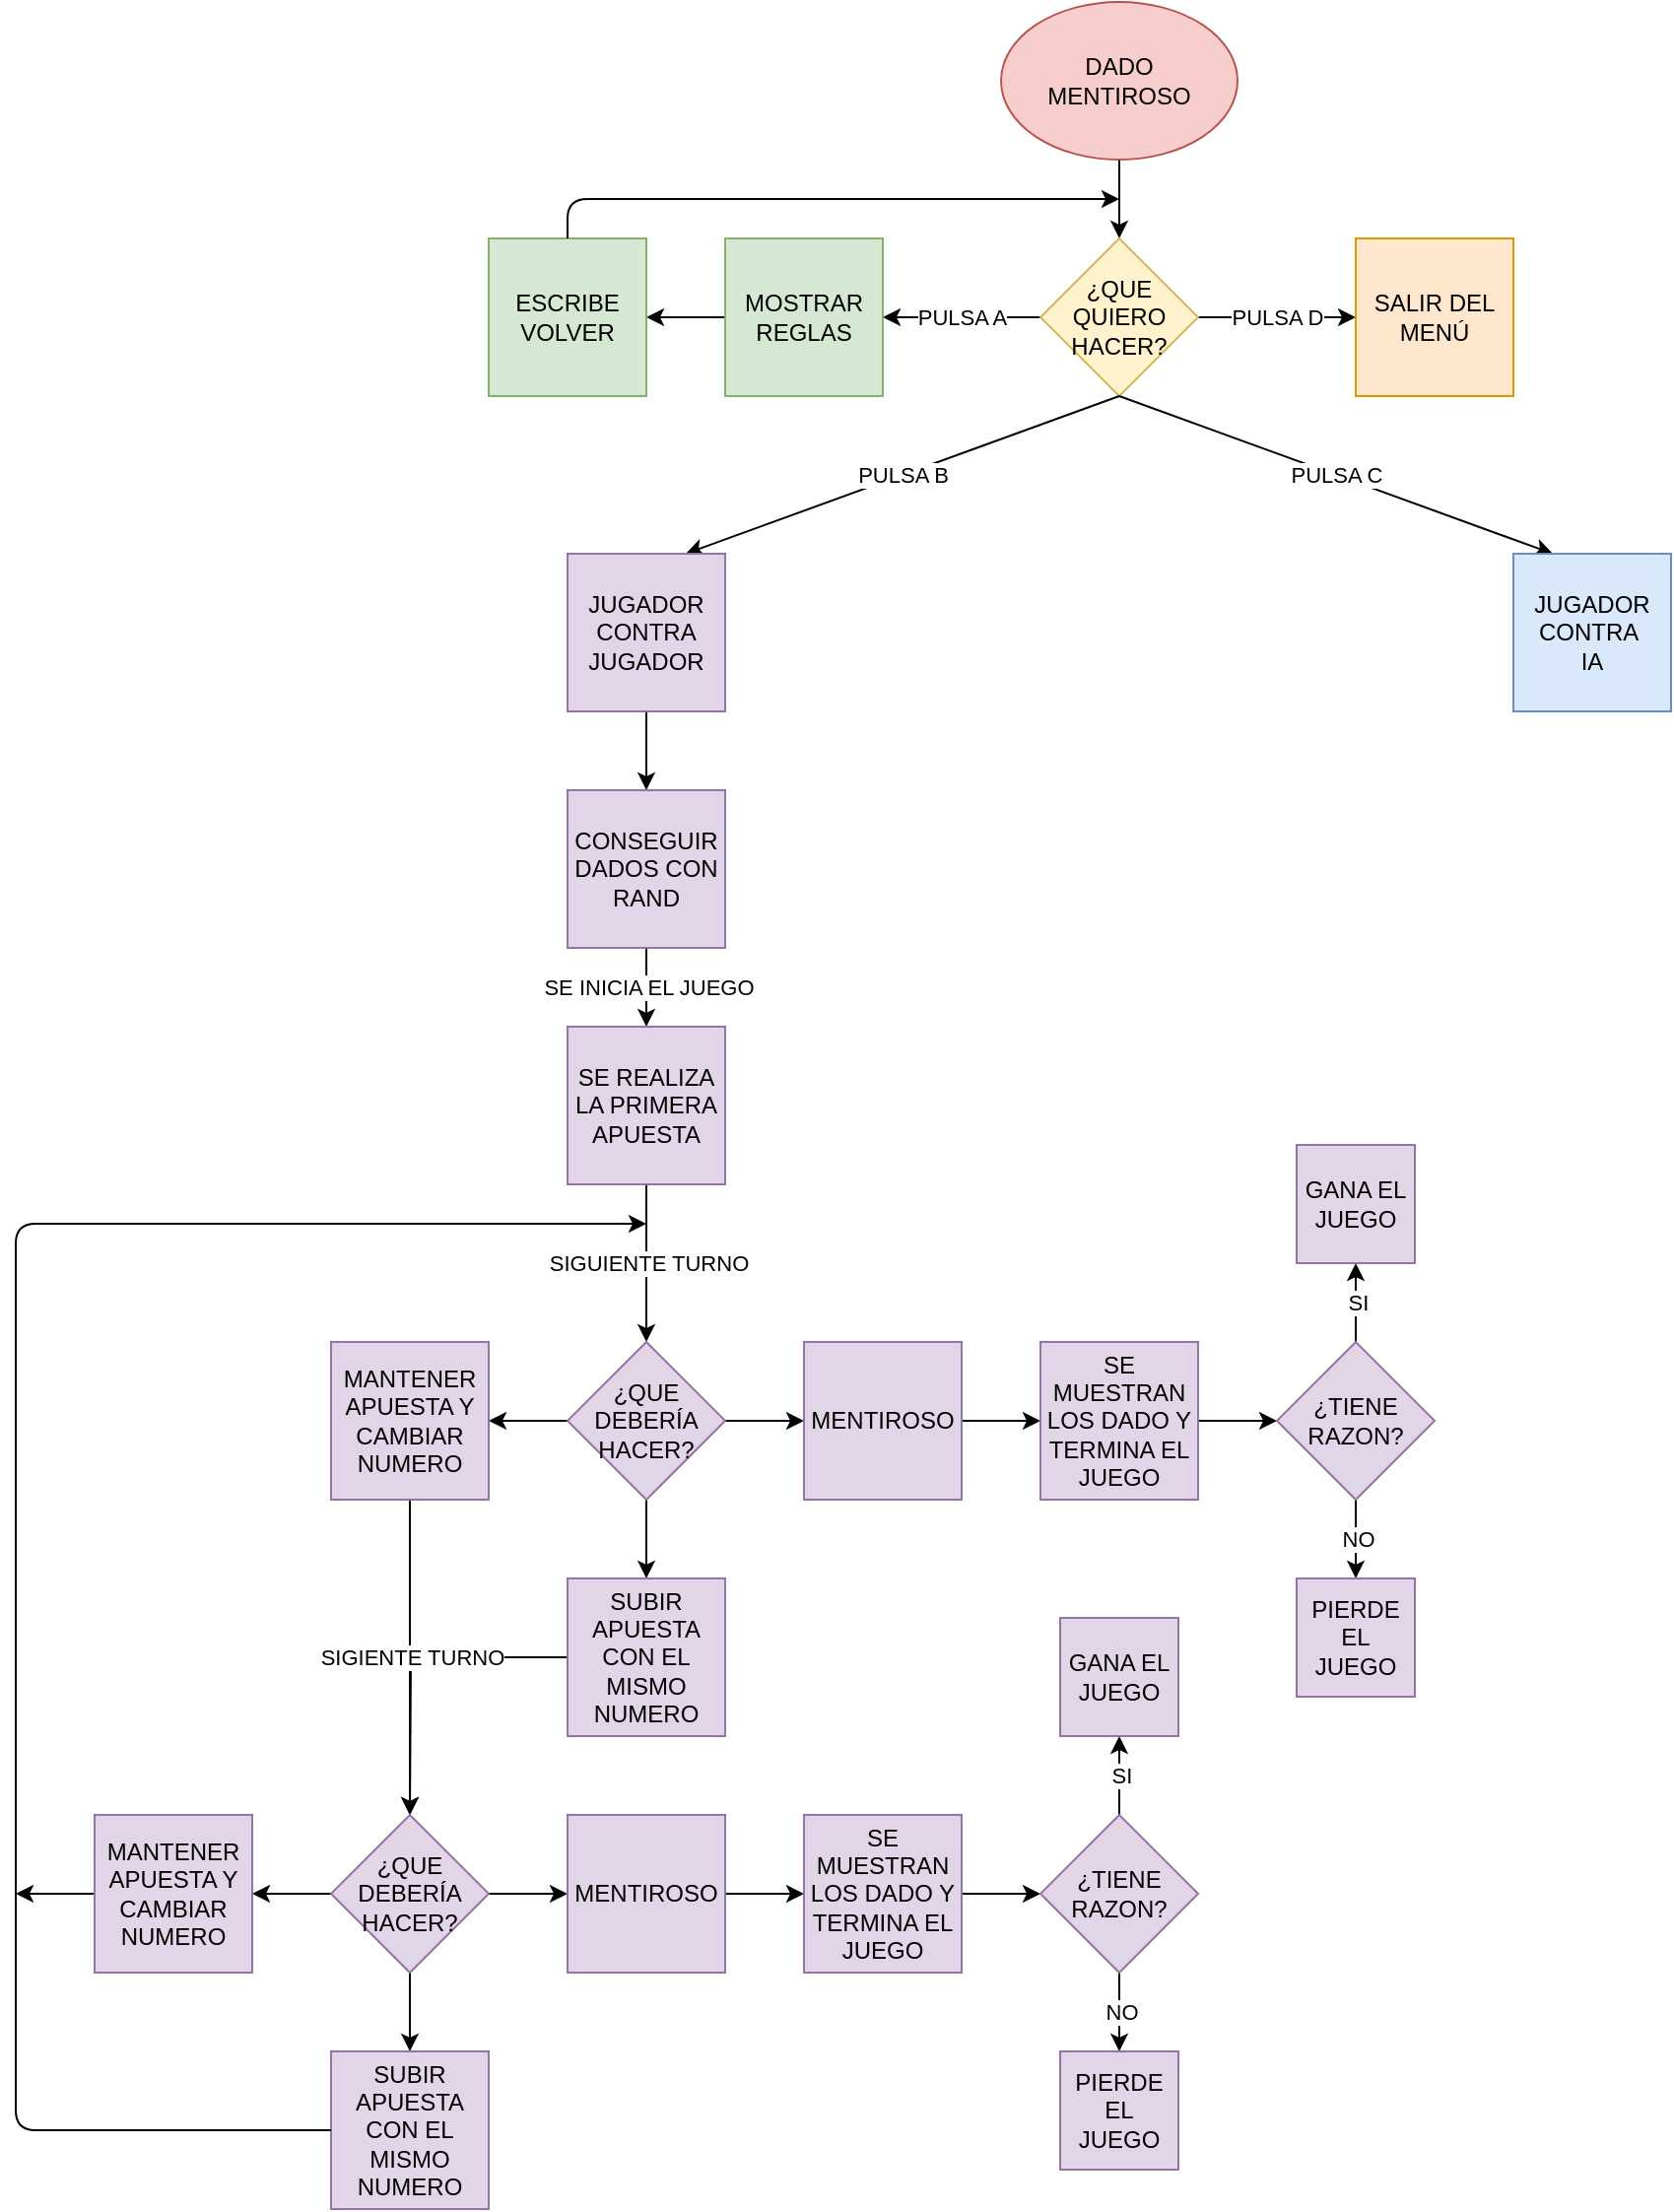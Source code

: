 <mxfile version="14.5.3" type="device"><diagram id="uRvA5FLyVd1sH0xbTAU0" name="Page-1"><mxGraphModel dx="1692" dy="436" grid="1" gridSize="10" guides="1" tooltips="1" connect="1" arrows="1" fold="1" page="1" pageScale="1" pageWidth="827" pageHeight="1169" math="0" shadow="0"><root><mxCell id="0"/><mxCell id="1" parent="0"/><mxCell id="tNuYxOT0AuVaSn9386U3-2" style="edgeStyle=orthogonalEdgeStyle;rounded=0;orthogonalLoop=1;jettySize=auto;html=1;exitX=0.5;exitY=1;exitDx=0;exitDy=0;" edge="1" parent="1" source="tNuYxOT0AuVaSn9386U3-1"><mxGeometry relative="1" as="geometry"><mxPoint x="400" y="120" as="targetPoint"/></mxGeometry></mxCell><mxCell id="tNuYxOT0AuVaSn9386U3-1" value="DADO &lt;br&gt;MENTIROSO" style="ellipse;whiteSpace=wrap;html=1;fillColor=#f8cecc;strokeColor=#b85450;" vertex="1" parent="1"><mxGeometry x="340" width="120" height="80" as="geometry"/></mxCell><mxCell id="tNuYxOT0AuVaSn9386U3-4" value="PULSA A" style="edgeStyle=orthogonalEdgeStyle;rounded=0;orthogonalLoop=1;jettySize=auto;html=1;exitX=0;exitY=0.5;exitDx=0;exitDy=0;" edge="1" parent="1" source="tNuYxOT0AuVaSn9386U3-3"><mxGeometry relative="1" as="geometry"><mxPoint x="280" y="160" as="targetPoint"/></mxGeometry></mxCell><mxCell id="tNuYxOT0AuVaSn9386U3-12" value="PULSA D" style="edgeStyle=orthogonalEdgeStyle;rounded=0;orthogonalLoop=1;jettySize=auto;html=1;" edge="1" parent="1" source="tNuYxOT0AuVaSn9386U3-3" target="tNuYxOT0AuVaSn9386U3-11"><mxGeometry relative="1" as="geometry"/></mxCell><mxCell id="tNuYxOT0AuVaSn9386U3-3" value="¿QUE QUIERO HACER?" style="rhombus;whiteSpace=wrap;html=1;fillColor=#fff2cc;strokeColor=#d6b656;" vertex="1" parent="1"><mxGeometry x="360" y="120" width="80" height="80" as="geometry"/></mxCell><mxCell id="tNuYxOT0AuVaSn9386U3-6" style="edgeStyle=orthogonalEdgeStyle;rounded=0;orthogonalLoop=1;jettySize=auto;html=1;" edge="1" parent="1" source="tNuYxOT0AuVaSn9386U3-5"><mxGeometry relative="1" as="geometry"><mxPoint x="160" y="160" as="targetPoint"/></mxGeometry></mxCell><mxCell id="tNuYxOT0AuVaSn9386U3-5" value="MOSTRAR REGLAS" style="whiteSpace=wrap;html=1;aspect=fixed;fillColor=#d5e8d4;strokeColor=#82b366;" vertex="1" parent="1"><mxGeometry x="200" y="120" width="80" height="80" as="geometry"/></mxCell><mxCell id="tNuYxOT0AuVaSn9386U3-7" value="ESCRIBE VOLVER" style="whiteSpace=wrap;html=1;aspect=fixed;fillColor=#d5e8d4;strokeColor=#82b366;" vertex="1" parent="1"><mxGeometry x="80" y="120" width="80" height="80" as="geometry"/></mxCell><mxCell id="tNuYxOT0AuVaSn9386U3-10" value="" style="endArrow=classic;html=1;" edge="1" parent="1"><mxGeometry width="50" height="50" relative="1" as="geometry"><mxPoint x="120" y="120" as="sourcePoint"/><mxPoint x="400" y="100" as="targetPoint"/><Array as="points"><mxPoint x="120" y="100"/></Array></mxGeometry></mxCell><mxCell id="tNuYxOT0AuVaSn9386U3-11" value="SALIR DEL MENÚ" style="whiteSpace=wrap;html=1;aspect=fixed;fillColor=#ffe6cc;strokeColor=#d79b00;" vertex="1" parent="1"><mxGeometry x="520" y="120" width="80" height="80" as="geometry"/></mxCell><mxCell id="tNuYxOT0AuVaSn9386U3-14" value="PULSA B" style="endArrow=classic;html=1;exitX=0.5;exitY=1;exitDx=0;exitDy=0;" edge="1" parent="1" source="tNuYxOT0AuVaSn9386U3-3"><mxGeometry width="50" height="50" relative="1" as="geometry"><mxPoint x="390" y="330" as="sourcePoint"/><mxPoint x="180" y="280" as="targetPoint"/></mxGeometry></mxCell><mxCell id="tNuYxOT0AuVaSn9386U3-15" value="PULSA C" style="endArrow=classic;html=1;exitX=0.5;exitY=1;exitDx=0;exitDy=0;" edge="1" parent="1" source="tNuYxOT0AuVaSn9386U3-3"><mxGeometry width="50" height="50" relative="1" as="geometry"><mxPoint x="390" y="330" as="sourcePoint"/><mxPoint x="620" y="280" as="targetPoint"/></mxGeometry></mxCell><mxCell id="tNuYxOT0AuVaSn9386U3-19" style="edgeStyle=orthogonalEdgeStyle;rounded=0;orthogonalLoop=1;jettySize=auto;html=1;exitX=0.5;exitY=1;exitDx=0;exitDy=0;entryX=0.5;entryY=0;entryDx=0;entryDy=0;" edge="1" parent="1" source="tNuYxOT0AuVaSn9386U3-16" target="tNuYxOT0AuVaSn9386U3-18"><mxGeometry relative="1" as="geometry"/></mxCell><mxCell id="tNuYxOT0AuVaSn9386U3-16" value="JUGADOR CONTRA JUGADOR" style="whiteSpace=wrap;html=1;aspect=fixed;fillColor=#e1d5e7;strokeColor=#9673a6;" vertex="1" parent="1"><mxGeometry x="120" y="280" width="80" height="80" as="geometry"/></mxCell><mxCell id="tNuYxOT0AuVaSn9386U3-17" value="JUGADOR CONTRA&amp;nbsp;&lt;br&gt;IA" style="whiteSpace=wrap;html=1;aspect=fixed;fillColor=#dae8fc;strokeColor=#6c8ebf;" vertex="1" parent="1"><mxGeometry x="600" y="280" width="80" height="80" as="geometry"/></mxCell><mxCell id="tNuYxOT0AuVaSn9386U3-20" value="SE INICIA EL JUEGO" style="edgeStyle=orthogonalEdgeStyle;rounded=0;orthogonalLoop=1;jettySize=auto;html=1;exitX=0.5;exitY=1;exitDx=0;exitDy=0;" edge="1" parent="1" source="tNuYxOT0AuVaSn9386U3-18"><mxGeometry relative="1" as="geometry"><mxPoint x="160" y="520" as="targetPoint"/></mxGeometry></mxCell><mxCell id="tNuYxOT0AuVaSn9386U3-18" value="CONSEGUIR DADOS CON RAND" style="whiteSpace=wrap;html=1;aspect=fixed;fillColor=#e1d5e7;strokeColor=#9673a6;" vertex="1" parent="1"><mxGeometry x="120" y="400" width="80" height="80" as="geometry"/></mxCell><mxCell id="tNuYxOT0AuVaSn9386U3-22" value="SIGUIENTE TURNO" style="edgeStyle=orthogonalEdgeStyle;rounded=0;orthogonalLoop=1;jettySize=auto;html=1;exitX=0.5;exitY=1;exitDx=0;exitDy=0;" edge="1" parent="1" source="tNuYxOT0AuVaSn9386U3-21"><mxGeometry relative="1" as="geometry"><mxPoint x="160" y="680" as="targetPoint"/></mxGeometry></mxCell><mxCell id="tNuYxOT0AuVaSn9386U3-21" value="SE REALIZA LA PRIMERA APUESTA" style="whiteSpace=wrap;html=1;aspect=fixed;fillColor=#e1d5e7;strokeColor=#9673a6;" vertex="1" parent="1"><mxGeometry x="120" y="520" width="80" height="80" as="geometry"/></mxCell><mxCell id="tNuYxOT0AuVaSn9386U3-24" style="edgeStyle=orthogonalEdgeStyle;rounded=0;orthogonalLoop=1;jettySize=auto;html=1;exitX=1;exitY=0.5;exitDx=0;exitDy=0;" edge="1" parent="1" source="tNuYxOT0AuVaSn9386U3-23"><mxGeometry relative="1" as="geometry"><mxPoint x="240" y="720" as="targetPoint"/></mxGeometry></mxCell><mxCell id="tNuYxOT0AuVaSn9386U3-35" style="edgeStyle=orthogonalEdgeStyle;rounded=0;orthogonalLoop=1;jettySize=auto;html=1;exitX=0.5;exitY=1;exitDx=0;exitDy=0;entryX=0.5;entryY=0;entryDx=0;entryDy=0;strokeColor=#000000;" edge="1" parent="1" source="tNuYxOT0AuVaSn9386U3-23" target="tNuYxOT0AuVaSn9386U3-34"><mxGeometry relative="1" as="geometry"/></mxCell><mxCell id="tNuYxOT0AuVaSn9386U3-37" style="edgeStyle=orthogonalEdgeStyle;rounded=0;orthogonalLoop=1;jettySize=auto;html=1;exitX=0;exitY=0.5;exitDx=0;exitDy=0;entryX=1;entryY=0.5;entryDx=0;entryDy=0;strokeColor=#000000;" edge="1" parent="1" source="tNuYxOT0AuVaSn9386U3-23" target="tNuYxOT0AuVaSn9386U3-36"><mxGeometry relative="1" as="geometry"/></mxCell><mxCell id="tNuYxOT0AuVaSn9386U3-23" value="¿QUE DEBERÍA HACER?" style="rhombus;whiteSpace=wrap;html=1;fillColor=#e1d5e7;strokeColor=#9673a6;" vertex="1" parent="1"><mxGeometry x="120" y="680" width="80" height="80" as="geometry"/></mxCell><mxCell id="tNuYxOT0AuVaSn9386U3-27" style="edgeStyle=orthogonalEdgeStyle;rounded=0;orthogonalLoop=1;jettySize=auto;html=1;exitX=1;exitY=0.5;exitDx=0;exitDy=0;entryX=0;entryY=0.5;entryDx=0;entryDy=0;fillColor=#e1d5e7;" edge="1" parent="1" source="tNuYxOT0AuVaSn9386U3-25" target="tNuYxOT0AuVaSn9386U3-26"><mxGeometry relative="1" as="geometry"/></mxCell><mxCell id="tNuYxOT0AuVaSn9386U3-25" value="MENTIROSO" style="whiteSpace=wrap;html=1;aspect=fixed;fillColor=#e1d5e7;strokeColor=#9673a6;" vertex="1" parent="1"><mxGeometry x="240" y="680" width="80" height="80" as="geometry"/></mxCell><mxCell id="tNuYxOT0AuVaSn9386U3-29" style="edgeStyle=orthogonalEdgeStyle;rounded=0;orthogonalLoop=1;jettySize=auto;html=1;exitX=1;exitY=0.5;exitDx=0;exitDy=0;entryX=0;entryY=0.5;entryDx=0;entryDy=0;" edge="1" parent="1" source="tNuYxOT0AuVaSn9386U3-26" target="tNuYxOT0AuVaSn9386U3-28"><mxGeometry relative="1" as="geometry"/></mxCell><mxCell id="tNuYxOT0AuVaSn9386U3-26" value="SE MUESTRAN LOS DADO Y TERMINA EL JUEGO" style="whiteSpace=wrap;html=1;aspect=fixed;fillColor=#e1d5e7;strokeColor=#9673a6;" vertex="1" parent="1"><mxGeometry x="360" y="680" width="80" height="80" as="geometry"/></mxCell><mxCell id="tNuYxOT0AuVaSn9386U3-30" value="SI" style="edgeStyle=orthogonalEdgeStyle;rounded=0;orthogonalLoop=1;jettySize=auto;html=1;exitX=0.5;exitY=0;exitDx=0;exitDy=0;strokeColor=#000000;" edge="1" parent="1" source="tNuYxOT0AuVaSn9386U3-28"><mxGeometry relative="1" as="geometry"><mxPoint x="520" y="640" as="targetPoint"/></mxGeometry></mxCell><mxCell id="tNuYxOT0AuVaSn9386U3-33" value="NO" style="edgeStyle=orthogonalEdgeStyle;rounded=0;orthogonalLoop=1;jettySize=auto;html=1;strokeColor=#000000;" edge="1" parent="1" source="tNuYxOT0AuVaSn9386U3-28"><mxGeometry relative="1" as="geometry"><mxPoint x="520" y="800" as="targetPoint"/></mxGeometry></mxCell><mxCell id="tNuYxOT0AuVaSn9386U3-28" value="¿TIENE RAZON?" style="rhombus;whiteSpace=wrap;html=1;fillColor=#e1d5e7;strokeColor=#9673a6;" vertex="1" parent="1"><mxGeometry x="480" y="680" width="80" height="80" as="geometry"/></mxCell><mxCell id="tNuYxOT0AuVaSn9386U3-31" value="GANA EL JUEGO" style="whiteSpace=wrap;html=1;aspect=fixed;fillColor=#e1d5e7;strokeColor=#9673a6;" vertex="1" parent="1"><mxGeometry x="490" y="580" width="60" height="60" as="geometry"/></mxCell><mxCell id="tNuYxOT0AuVaSn9386U3-32" value="PIERDE EL JUEGO" style="whiteSpace=wrap;html=1;aspect=fixed;fillColor=#e1d5e7;strokeColor=#9673a6;" vertex="1" parent="1"><mxGeometry x="490" y="800" width="60" height="60" as="geometry"/></mxCell><mxCell id="tNuYxOT0AuVaSn9386U3-39" style="edgeStyle=orthogonalEdgeStyle;rounded=0;orthogonalLoop=1;jettySize=auto;html=1;strokeColor=#000000;" edge="1" parent="1" source="tNuYxOT0AuVaSn9386U3-34"><mxGeometry relative="1" as="geometry"><mxPoint x="40" y="920" as="targetPoint"/></mxGeometry></mxCell><mxCell id="tNuYxOT0AuVaSn9386U3-34" value="SUBIR APUESTA CON EL MISMO NUMERO" style="whiteSpace=wrap;html=1;aspect=fixed;fillColor=#e1d5e7;strokeColor=#9673a6;" vertex="1" parent="1"><mxGeometry x="120" y="800" width="80" height="80" as="geometry"/></mxCell><mxCell id="tNuYxOT0AuVaSn9386U3-38" value="SIGIENTE TURNO" style="edgeStyle=orthogonalEdgeStyle;rounded=0;orthogonalLoop=1;jettySize=auto;html=1;exitX=0.5;exitY=1;exitDx=0;exitDy=0;strokeColor=#000000;" edge="1" parent="1" source="tNuYxOT0AuVaSn9386U3-36"><mxGeometry relative="1" as="geometry"><mxPoint x="40" y="920" as="targetPoint"/></mxGeometry></mxCell><mxCell id="tNuYxOT0AuVaSn9386U3-36" value="MANTENER APUESTA Y CAMBIAR NUMERO" style="whiteSpace=wrap;html=1;aspect=fixed;fillColor=#e1d5e7;strokeColor=#9673a6;" vertex="1" parent="1"><mxGeometry y="680" width="80" height="80" as="geometry"/></mxCell><mxCell id="tNuYxOT0AuVaSn9386U3-42" style="edgeStyle=orthogonalEdgeStyle;rounded=0;orthogonalLoop=1;jettySize=auto;html=1;exitX=0.5;exitY=1;exitDx=0;exitDy=0;strokeColor=#000000;" edge="1" parent="1" source="tNuYxOT0AuVaSn9386U3-40" target="tNuYxOT0AuVaSn9386U3-41"><mxGeometry relative="1" as="geometry"/></mxCell><mxCell id="tNuYxOT0AuVaSn9386U3-45" style="edgeStyle=orthogonalEdgeStyle;rounded=0;orthogonalLoop=1;jettySize=auto;html=1;exitX=0;exitY=0.5;exitDx=0;exitDy=0;entryX=1;entryY=0.5;entryDx=0;entryDy=0;strokeColor=#000000;" edge="1" parent="1" source="tNuYxOT0AuVaSn9386U3-40" target="tNuYxOT0AuVaSn9386U3-44"><mxGeometry relative="1" as="geometry"/></mxCell><mxCell id="tNuYxOT0AuVaSn9386U3-55" style="edgeStyle=orthogonalEdgeStyle;rounded=0;orthogonalLoop=1;jettySize=auto;html=1;entryX=0;entryY=0.5;entryDx=0;entryDy=0;strokeColor=#000000;" edge="1" parent="1" source="tNuYxOT0AuVaSn9386U3-40" target="tNuYxOT0AuVaSn9386U3-47"><mxGeometry relative="1" as="geometry"/></mxCell><mxCell id="tNuYxOT0AuVaSn9386U3-40" value="¿QUE DEBERÍA HACER?" style="rhombus;whiteSpace=wrap;html=1;fillColor=#e1d5e7;strokeColor=#9673a6;" vertex="1" parent="1"><mxGeometry y="920" width="80" height="80" as="geometry"/></mxCell><mxCell id="tNuYxOT0AuVaSn9386U3-41" value="SUBIR APUESTA CON EL MISMO NUMERO" style="whiteSpace=wrap;html=1;aspect=fixed;fillColor=#e1d5e7;strokeColor=#9673a6;" vertex="1" parent="1"><mxGeometry y="1040" width="80" height="80" as="geometry"/></mxCell><mxCell id="tNuYxOT0AuVaSn9386U3-58" style="edgeStyle=orthogonalEdgeStyle;rounded=0;orthogonalLoop=1;jettySize=auto;html=1;strokeColor=#000000;" edge="1" parent="1" source="tNuYxOT0AuVaSn9386U3-44"><mxGeometry relative="1" as="geometry"><mxPoint x="-160" y="960" as="targetPoint"/></mxGeometry></mxCell><mxCell id="tNuYxOT0AuVaSn9386U3-44" value="MANTENER APUESTA Y CAMBIAR NUMERO" style="whiteSpace=wrap;html=1;aspect=fixed;fillColor=#e1d5e7;strokeColor=#9673a6;" vertex="1" parent="1"><mxGeometry x="-120" y="920" width="80" height="80" as="geometry"/></mxCell><mxCell id="tNuYxOT0AuVaSn9386U3-46" style="edgeStyle=orthogonalEdgeStyle;rounded=0;orthogonalLoop=1;jettySize=auto;html=1;exitX=1;exitY=0.5;exitDx=0;exitDy=0;entryX=0;entryY=0.5;entryDx=0;entryDy=0;fillColor=#e1d5e7;" edge="1" parent="1" source="tNuYxOT0AuVaSn9386U3-47" target="tNuYxOT0AuVaSn9386U3-49"><mxGeometry relative="1" as="geometry"/></mxCell><mxCell id="tNuYxOT0AuVaSn9386U3-47" value="MENTIROSO" style="whiteSpace=wrap;html=1;aspect=fixed;fillColor=#e1d5e7;strokeColor=#9673a6;" vertex="1" parent="1"><mxGeometry x="120" y="920" width="80" height="80" as="geometry"/></mxCell><mxCell id="tNuYxOT0AuVaSn9386U3-48" style="edgeStyle=orthogonalEdgeStyle;rounded=0;orthogonalLoop=1;jettySize=auto;html=1;exitX=1;exitY=0.5;exitDx=0;exitDy=0;entryX=0;entryY=0.5;entryDx=0;entryDy=0;" edge="1" parent="1" source="tNuYxOT0AuVaSn9386U3-49" target="tNuYxOT0AuVaSn9386U3-52"><mxGeometry relative="1" as="geometry"/></mxCell><mxCell id="tNuYxOT0AuVaSn9386U3-49" value="SE MUESTRAN LOS DADO Y TERMINA EL JUEGO" style="whiteSpace=wrap;html=1;aspect=fixed;fillColor=#e1d5e7;strokeColor=#9673a6;" vertex="1" parent="1"><mxGeometry x="240" y="920" width="80" height="80" as="geometry"/></mxCell><mxCell id="tNuYxOT0AuVaSn9386U3-50" value="SI" style="edgeStyle=orthogonalEdgeStyle;rounded=0;orthogonalLoop=1;jettySize=auto;html=1;exitX=0.5;exitY=0;exitDx=0;exitDy=0;strokeColor=#000000;" edge="1" parent="1" source="tNuYxOT0AuVaSn9386U3-52"><mxGeometry relative="1" as="geometry"><mxPoint x="400" y="880" as="targetPoint"/></mxGeometry></mxCell><mxCell id="tNuYxOT0AuVaSn9386U3-51" value="NO" style="edgeStyle=orthogonalEdgeStyle;rounded=0;orthogonalLoop=1;jettySize=auto;html=1;strokeColor=#000000;" edge="1" parent="1" source="tNuYxOT0AuVaSn9386U3-52"><mxGeometry relative="1" as="geometry"><mxPoint x="400" y="1040" as="targetPoint"/></mxGeometry></mxCell><mxCell id="tNuYxOT0AuVaSn9386U3-52" value="¿TIENE RAZON?" style="rhombus;whiteSpace=wrap;html=1;fillColor=#e1d5e7;strokeColor=#9673a6;" vertex="1" parent="1"><mxGeometry x="360" y="920" width="80" height="80" as="geometry"/></mxCell><mxCell id="tNuYxOT0AuVaSn9386U3-53" value="GANA EL JUEGO" style="whiteSpace=wrap;html=1;aspect=fixed;fillColor=#e1d5e7;strokeColor=#9673a6;" vertex="1" parent="1"><mxGeometry x="370" y="820" width="60" height="60" as="geometry"/></mxCell><mxCell id="tNuYxOT0AuVaSn9386U3-54" value="PIERDE EL JUEGO" style="whiteSpace=wrap;html=1;aspect=fixed;fillColor=#e1d5e7;strokeColor=#9673a6;" vertex="1" parent="1"><mxGeometry x="370" y="1040" width="60" height="60" as="geometry"/></mxCell><mxCell id="tNuYxOT0AuVaSn9386U3-57" value="" style="endArrow=classic;html=1;strokeColor=#000000;exitX=0;exitY=0.5;exitDx=0;exitDy=0;" edge="1" parent="1" source="tNuYxOT0AuVaSn9386U3-41"><mxGeometry width="50" height="50" relative="1" as="geometry"><mxPoint x="80" y="930" as="sourcePoint"/><mxPoint x="160" y="620" as="targetPoint"/><Array as="points"><mxPoint x="-160" y="1080"/><mxPoint x="-160" y="620"/></Array></mxGeometry></mxCell></root></mxGraphModel></diagram></mxfile>